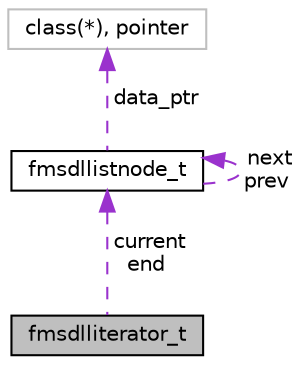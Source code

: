 digraph "fmsdlliterator_t"
{
 // INTERACTIVE_SVG=YES
 // LATEX_PDF_SIZE
  edge [fontname="Helvetica",fontsize="10",labelfontname="Helvetica",labelfontsize="10"];
  node [fontname="Helvetica",fontsize="10",shape=record];
  Node1 [label="fmsdlliterator_t",height=0.2,width=0.4,color="black", fillcolor="grey75", style="filled", fontcolor="black",tooltip="Linked list iterator."];
  Node2 -> Node1 [dir="back",color="darkorchid3",fontsize="10",style="dashed",label=" current\nend" ,fontname="Helvetica"];
  Node2 [label="fmsdllistnode_t",height=0.2,width=0.4,color="black", fillcolor="white", style="filled",URL="$structfms__diag__dlinked__list__mod_1_1fmsdllistnode__t.html",tooltip="The doubly-linked list node type."];
  Node3 -> Node2 [dir="back",color="darkorchid3",fontsize="10",style="dashed",label=" data_ptr" ,fontname="Helvetica"];
  Node3 [label="class(*), pointer",height=0.2,width=0.4,color="grey75", fillcolor="white", style="filled",tooltip=" "];
  Node2 -> Node2 [dir="back",color="darkorchid3",fontsize="10",style="dashed",label=" next\nprev" ,fontname="Helvetica"];
}
